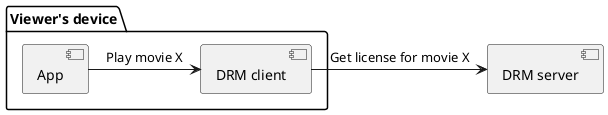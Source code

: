 @startuml

package "Viewer's device" {
    [App] as A
    [DRM client] as C
}

[DRM server] as S

A -> C : Play movie X
C -> S : Get license for movie X

@enduml